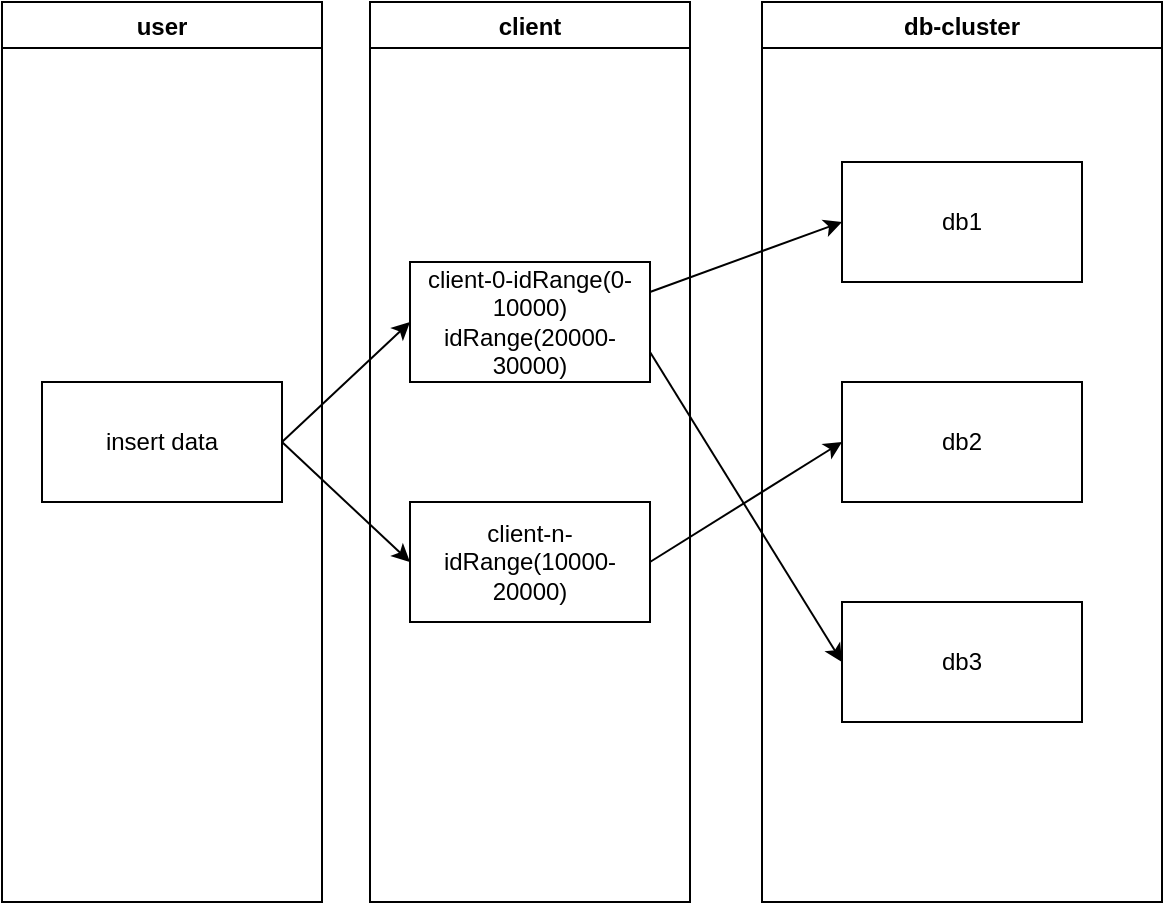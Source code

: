 <mxfile version="14.8.5" type="github">
  <diagram id="MHcWdmuAcDAWiu4o9uiI" name="Page-1">
    <mxGraphModel dx="1186" dy="607" grid="1" gridSize="10" guides="1" tooltips="1" connect="1" arrows="1" fold="1" page="1" pageScale="1" pageWidth="827" pageHeight="1169" math="0" shadow="0">
      <root>
        <mxCell id="0" />
        <mxCell id="1" parent="0" />
        <mxCell id="y8Rs3h036UcBRli1bZmZ-3" style="rounded=0;orthogonalLoop=1;jettySize=auto;html=1;exitX=1;exitY=0.5;exitDx=0;exitDy=0;entryX=0;entryY=0.5;entryDx=0;entryDy=0;" parent="1" source="y8Rs3h036UcBRli1bZmZ-1" target="y8Rs3h036UcBRli1bZmZ-2" edge="1">
          <mxGeometry relative="1" as="geometry" />
        </mxCell>
        <mxCell id="y8Rs3h036UcBRli1bZmZ-7" style="edgeStyle=none;rounded=0;orthogonalLoop=1;jettySize=auto;html=1;exitX=1;exitY=0.25;exitDx=0;exitDy=0;entryX=0;entryY=0.5;entryDx=0;entryDy=0;" parent="1" source="y8Rs3h036UcBRli1bZmZ-2" target="y8Rs3h036UcBRli1bZmZ-4" edge="1">
          <mxGeometry relative="1" as="geometry" />
        </mxCell>
        <mxCell id="y8Rs3h036UcBRli1bZmZ-15" value="user" style="swimlane;" parent="1" vertex="1">
          <mxGeometry x="70" y="10" width="160" height="450" as="geometry">
            <mxRectangle x="70" y="10" width="60" height="23" as="alternateBounds" />
          </mxGeometry>
        </mxCell>
        <mxCell id="y8Rs3h036UcBRli1bZmZ-1" value="insert data" style="rounded=0;whiteSpace=wrap;html=1;" parent="y8Rs3h036UcBRli1bZmZ-15" vertex="1">
          <mxGeometry x="20" y="190" width="120" height="60" as="geometry" />
        </mxCell>
        <mxCell id="y8Rs3h036UcBRli1bZmZ-16" value="client" style="swimlane;" parent="1" vertex="1">
          <mxGeometry x="254" y="10" width="160" height="450" as="geometry">
            <mxRectangle x="254" y="10" width="60" height="23" as="alternateBounds" />
          </mxGeometry>
        </mxCell>
        <mxCell id="y8Rs3h036UcBRli1bZmZ-2" value="client-0-idRange(0-10000)&lt;br&gt;idRange(20000-30000)" style="rounded=0;whiteSpace=wrap;html=1;" parent="y8Rs3h036UcBRli1bZmZ-16" vertex="1">
          <mxGeometry x="20" y="130" width="120" height="60" as="geometry" />
        </mxCell>
        <mxCell id="y8Rs3h036UcBRli1bZmZ-18" value="client-n-idRange(10000-20000)" style="rounded=0;whiteSpace=wrap;html=1;" parent="y8Rs3h036UcBRli1bZmZ-16" vertex="1">
          <mxGeometry x="20" y="250" width="120" height="60" as="geometry" />
        </mxCell>
        <mxCell id="y8Rs3h036UcBRli1bZmZ-19" style="edgeStyle=none;rounded=0;orthogonalLoop=1;jettySize=auto;html=1;exitX=1;exitY=0.5;exitDx=0;exitDy=0;entryX=0;entryY=0.5;entryDx=0;entryDy=0;" parent="1" source="y8Rs3h036UcBRli1bZmZ-1" target="y8Rs3h036UcBRli1bZmZ-18" edge="1">
          <mxGeometry relative="1" as="geometry" />
        </mxCell>
        <mxCell id="y8Rs3h036UcBRli1bZmZ-21" style="edgeStyle=none;rounded=0;orthogonalLoop=1;jettySize=auto;html=1;exitX=1;exitY=0.5;exitDx=0;exitDy=0;entryX=0;entryY=0.5;entryDx=0;entryDy=0;" parent="1" source="y8Rs3h036UcBRli1bZmZ-18" target="y8Rs3h036UcBRli1bZmZ-5" edge="1">
          <mxGeometry relative="1" as="geometry" />
        </mxCell>
        <mxCell id="y8Rs3h036UcBRli1bZmZ-23" value="db-cluster" style="swimlane;" parent="1" vertex="1">
          <mxGeometry x="450" y="10" width="200" height="450" as="geometry" />
        </mxCell>
        <mxCell id="y8Rs3h036UcBRli1bZmZ-4" value="db1" style="rounded=0;whiteSpace=wrap;html=1;" parent="y8Rs3h036UcBRli1bZmZ-23" vertex="1">
          <mxGeometry x="40" y="80" width="120" height="60" as="geometry" />
        </mxCell>
        <mxCell id="y8Rs3h036UcBRli1bZmZ-5" value="db2" style="rounded=0;whiteSpace=wrap;html=1;" parent="y8Rs3h036UcBRli1bZmZ-23" vertex="1">
          <mxGeometry x="40" y="190" width="120" height="60" as="geometry" />
        </mxCell>
        <mxCell id="y8Rs3h036UcBRli1bZmZ-6" value="db3" style="rounded=0;whiteSpace=wrap;html=1;" parent="y8Rs3h036UcBRli1bZmZ-23" vertex="1">
          <mxGeometry x="40" y="300" width="120" height="60" as="geometry" />
        </mxCell>
        <mxCell id="R4XYmgeHy4sSJldRfeSn-1" style="rounded=0;orthogonalLoop=1;jettySize=auto;html=1;exitX=1;exitY=0.75;exitDx=0;exitDy=0;entryX=0;entryY=0.5;entryDx=0;entryDy=0;" edge="1" parent="1" source="y8Rs3h036UcBRli1bZmZ-2" target="y8Rs3h036UcBRli1bZmZ-6">
          <mxGeometry relative="1" as="geometry" />
        </mxCell>
      </root>
    </mxGraphModel>
  </diagram>
</mxfile>
